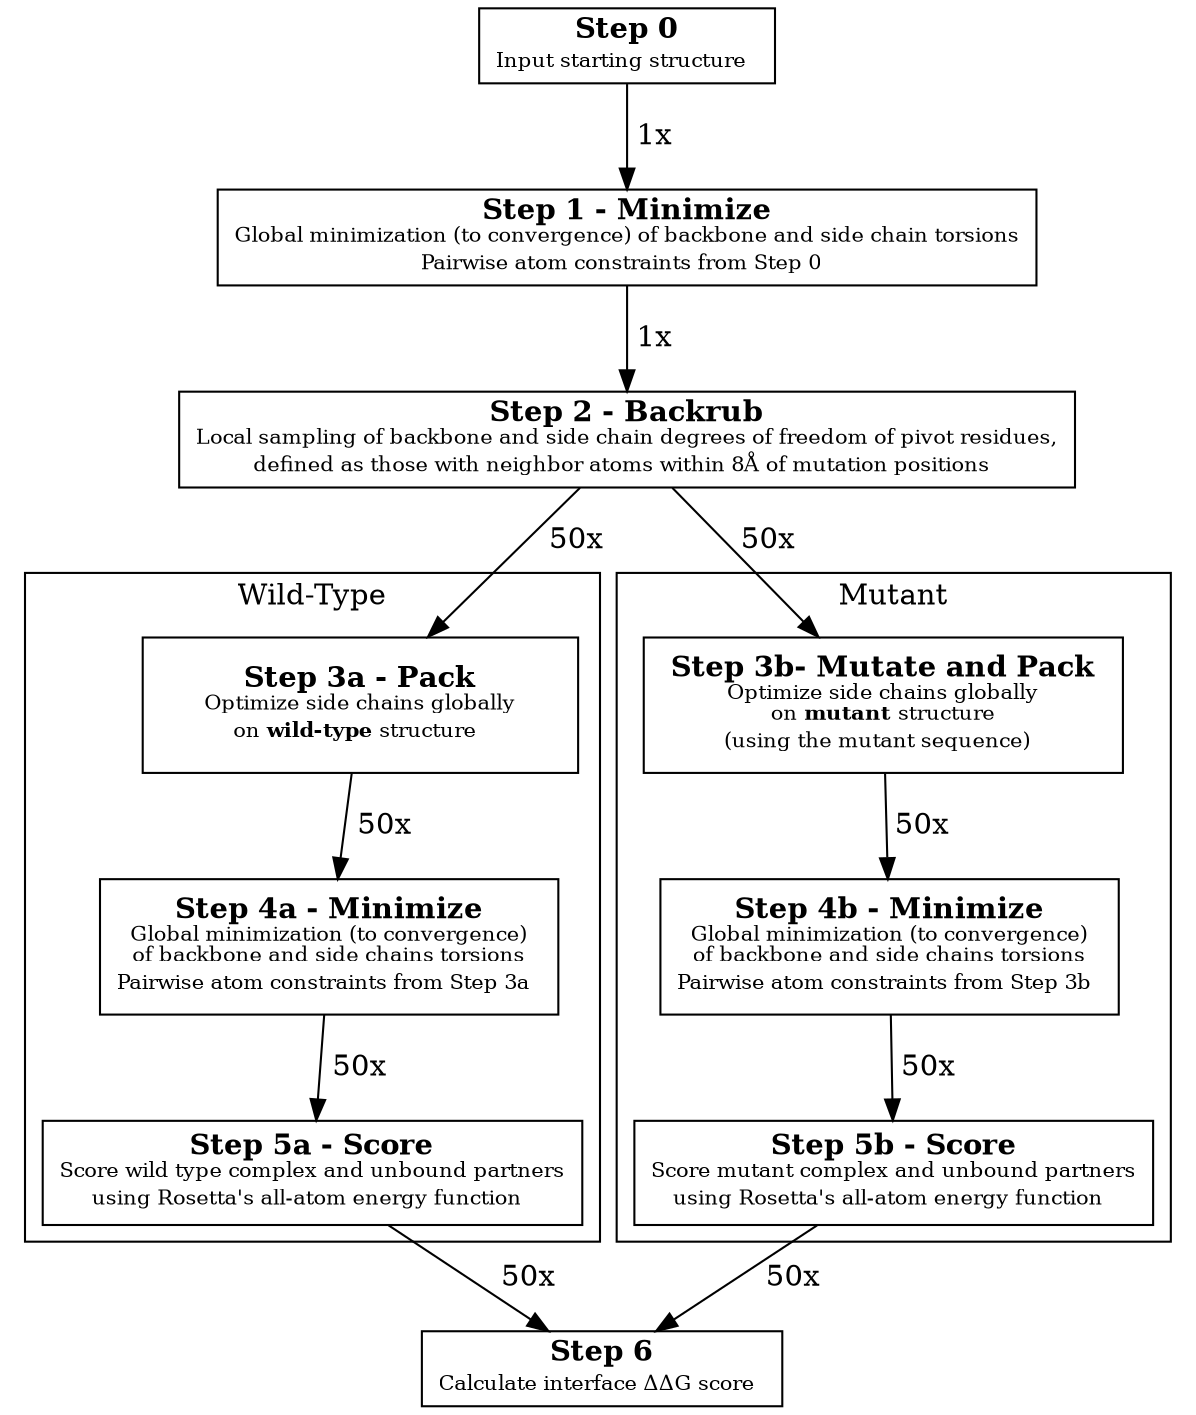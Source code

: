 digraph cluster{
rankdir=TB;
forcelabels=true;

step0 [label=< <B>Step 0</B> <BR/><FONT POINT-SIZE="10">
Input starting structure
</FONT> >, shape=box];

step1 [label=< <B>Step 1 - Minimize</B> <BR/><FONT POINT-SIZE="10">
Global minimization (to convergence) of backbone and side chain torsions<BR/>
Pairwise atom constraints from Step 0
</FONT> >, shape=box];

step2 [label=< <B>Step 2 - Backrub</B> <BR/><FONT POINT-SIZE="10">
Local sampling of backbone and side chain degrees of freedom of pivot residues,<BR/>
defined as those with neighbor atoms within 8Å of mutation positions
</FONT> >, shape=box];

step3a [label=< <B>Step 3a - Pack</B> <BR/><FONT POINT-SIZE="10">
Optimize side chains globally<BR/>
on <B>wild-type</B> structure
</FONT> >, shape=box, width = 2.9, height = 0.9];

step3b [label=< <B>Step 3b- Mutate and Pack</B> <BR/><FONT POINT-SIZE="10">
Optimize side chains globally<BR/>
on <B>mutant</B> structure<BR/>
(using the mutant sequence)
</FONT> >, shape=box, width = 2.9, height = 0.9];

step4a [label=< <B>Step 4a - Minimize</B> <BR/><FONT POINT-SIZE="10">
Global minimization (to convergence)<BR/>
of backbone and side chains torsions<BR/>
Pairwise atom constraints from Step 3a
</FONT> >, shape=box, width = 2.9, height = 0.9];

step4b [label=< <B>Step 4b - Minimize</B> <BR/><FONT POINT-SIZE="10">
Global minimization (to convergence)<BR/>
of backbone and side chains torsions<BR/>
Pairwise atom constraints from Step 3b
</FONT> >, shape=box, width = 2.9, height = 0.9];

step5a [label=< <B>Step 5a - Score</B> <BR/><FONT POINT-SIZE="10">
Score wild type complex and unbound partners<BR/>
using Rosetta's all-atom energy function
</FONT> >, shape=box, width = 2.9, height = 0.7];

step5b [label=< <B>Step 5b - Score</B> <BR/><FONT POINT-SIZE="10">
Score mutant complex and unbound partners<BR/>
using Rosetta's all-atom energy function
</FONT> >, shape=box, width = 2.9, height = 0.7];

step6 [label=< <B>Step 6</B> <BR/><FONT POINT-SIZE="10">
Calculate interface ΔΔG score
</FONT> >, shape=box];

step0 -> step1 [label = " 1x"];
step1 -> step2 [label = " 1x"];
step2 -> step3a [label = " 50x"];
step2 -> step3b [label = " 50x"];

subgraph cluster0 {
step3a -> step4a [label = " 50x"];
step4a -> step5a [label = " 50x"];
label = "Wild-Type";
}
subgraph cluster1 {
step3b -> step4b [label = " 50x"];
step4b -> step5b [label = " 50x"];
label = "Mutant";
}

step5a -> step6 [label = " 50x"];
step5b -> step6 [label = " 50x"];

# step2 -> step6;

}